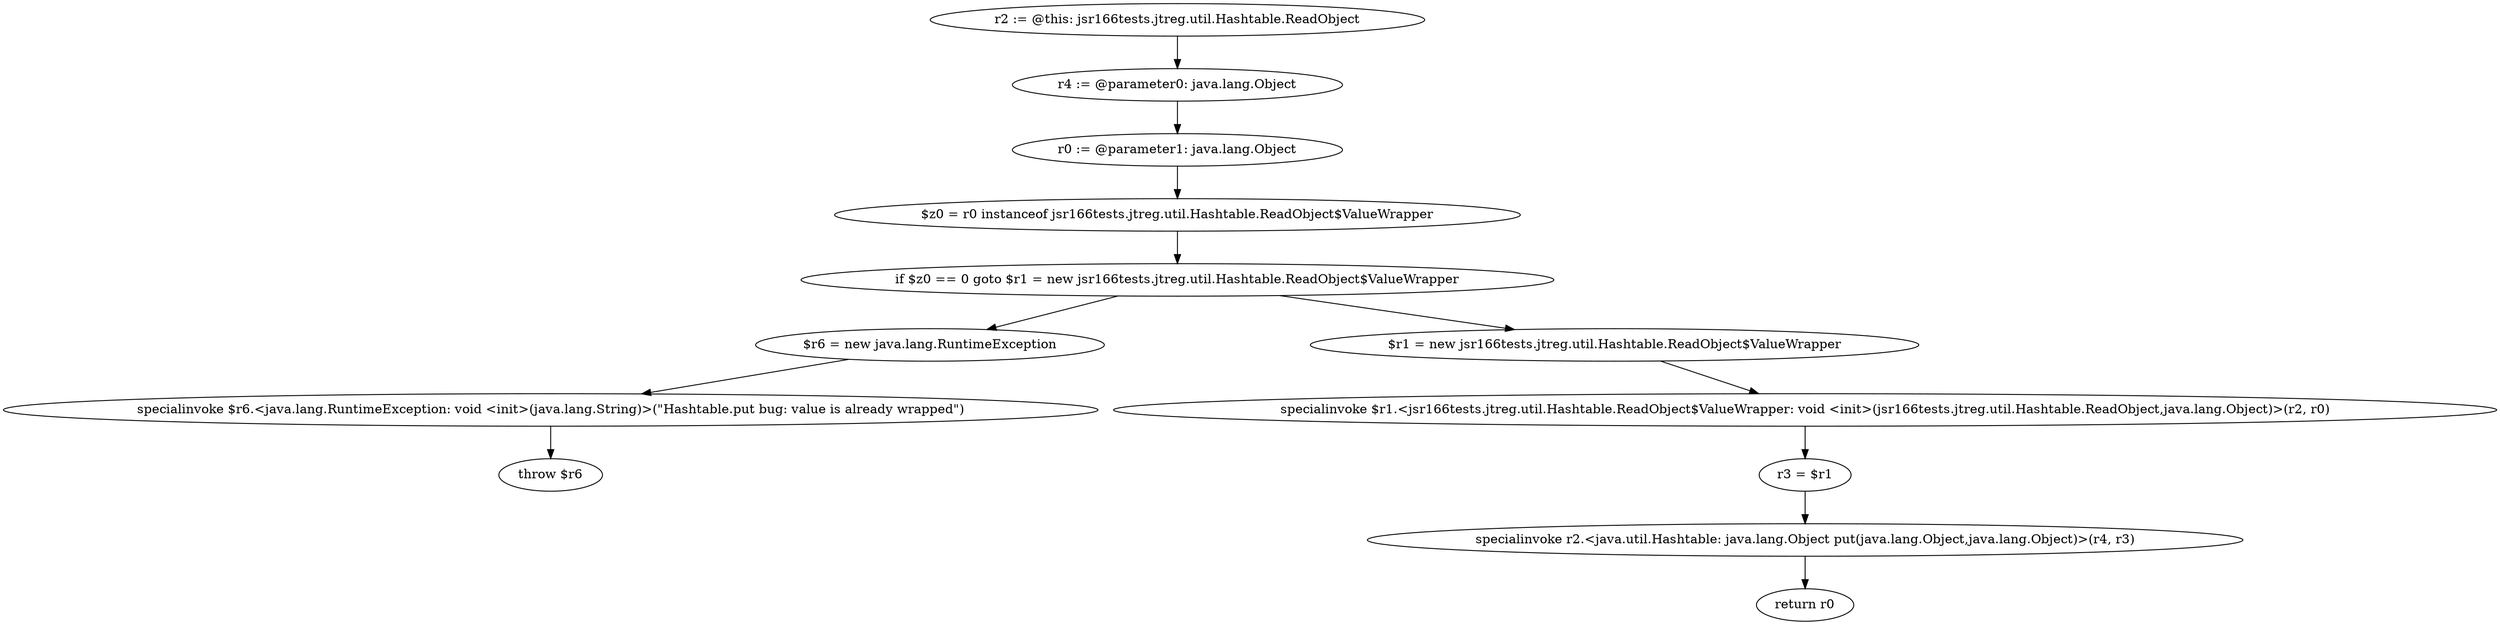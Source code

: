 digraph "unitGraph" {
    "r2 := @this: jsr166tests.jtreg.util.Hashtable.ReadObject"
    "r4 := @parameter0: java.lang.Object"
    "r0 := @parameter1: java.lang.Object"
    "$z0 = r0 instanceof jsr166tests.jtreg.util.Hashtable.ReadObject$ValueWrapper"
    "if $z0 == 0 goto $r1 = new jsr166tests.jtreg.util.Hashtable.ReadObject$ValueWrapper"
    "$r6 = new java.lang.RuntimeException"
    "specialinvoke $r6.<java.lang.RuntimeException: void <init>(java.lang.String)>(\"Hashtable.put bug: value is already wrapped\")"
    "throw $r6"
    "$r1 = new jsr166tests.jtreg.util.Hashtable.ReadObject$ValueWrapper"
    "specialinvoke $r1.<jsr166tests.jtreg.util.Hashtable.ReadObject$ValueWrapper: void <init>(jsr166tests.jtreg.util.Hashtable.ReadObject,java.lang.Object)>(r2, r0)"
    "r3 = $r1"
    "specialinvoke r2.<java.util.Hashtable: java.lang.Object put(java.lang.Object,java.lang.Object)>(r4, r3)"
    "return r0"
    "r2 := @this: jsr166tests.jtreg.util.Hashtable.ReadObject"->"r4 := @parameter0: java.lang.Object";
    "r4 := @parameter0: java.lang.Object"->"r0 := @parameter1: java.lang.Object";
    "r0 := @parameter1: java.lang.Object"->"$z0 = r0 instanceof jsr166tests.jtreg.util.Hashtable.ReadObject$ValueWrapper";
    "$z0 = r0 instanceof jsr166tests.jtreg.util.Hashtable.ReadObject$ValueWrapper"->"if $z0 == 0 goto $r1 = new jsr166tests.jtreg.util.Hashtable.ReadObject$ValueWrapper";
    "if $z0 == 0 goto $r1 = new jsr166tests.jtreg.util.Hashtable.ReadObject$ValueWrapper"->"$r6 = new java.lang.RuntimeException";
    "if $z0 == 0 goto $r1 = new jsr166tests.jtreg.util.Hashtable.ReadObject$ValueWrapper"->"$r1 = new jsr166tests.jtreg.util.Hashtable.ReadObject$ValueWrapper";
    "$r6 = new java.lang.RuntimeException"->"specialinvoke $r6.<java.lang.RuntimeException: void <init>(java.lang.String)>(\"Hashtable.put bug: value is already wrapped\")";
    "specialinvoke $r6.<java.lang.RuntimeException: void <init>(java.lang.String)>(\"Hashtable.put bug: value is already wrapped\")"->"throw $r6";
    "$r1 = new jsr166tests.jtreg.util.Hashtable.ReadObject$ValueWrapper"->"specialinvoke $r1.<jsr166tests.jtreg.util.Hashtable.ReadObject$ValueWrapper: void <init>(jsr166tests.jtreg.util.Hashtable.ReadObject,java.lang.Object)>(r2, r0)";
    "specialinvoke $r1.<jsr166tests.jtreg.util.Hashtable.ReadObject$ValueWrapper: void <init>(jsr166tests.jtreg.util.Hashtable.ReadObject,java.lang.Object)>(r2, r0)"->"r3 = $r1";
    "r3 = $r1"->"specialinvoke r2.<java.util.Hashtable: java.lang.Object put(java.lang.Object,java.lang.Object)>(r4, r3)";
    "specialinvoke r2.<java.util.Hashtable: java.lang.Object put(java.lang.Object,java.lang.Object)>(r4, r3)"->"return r0";
}
